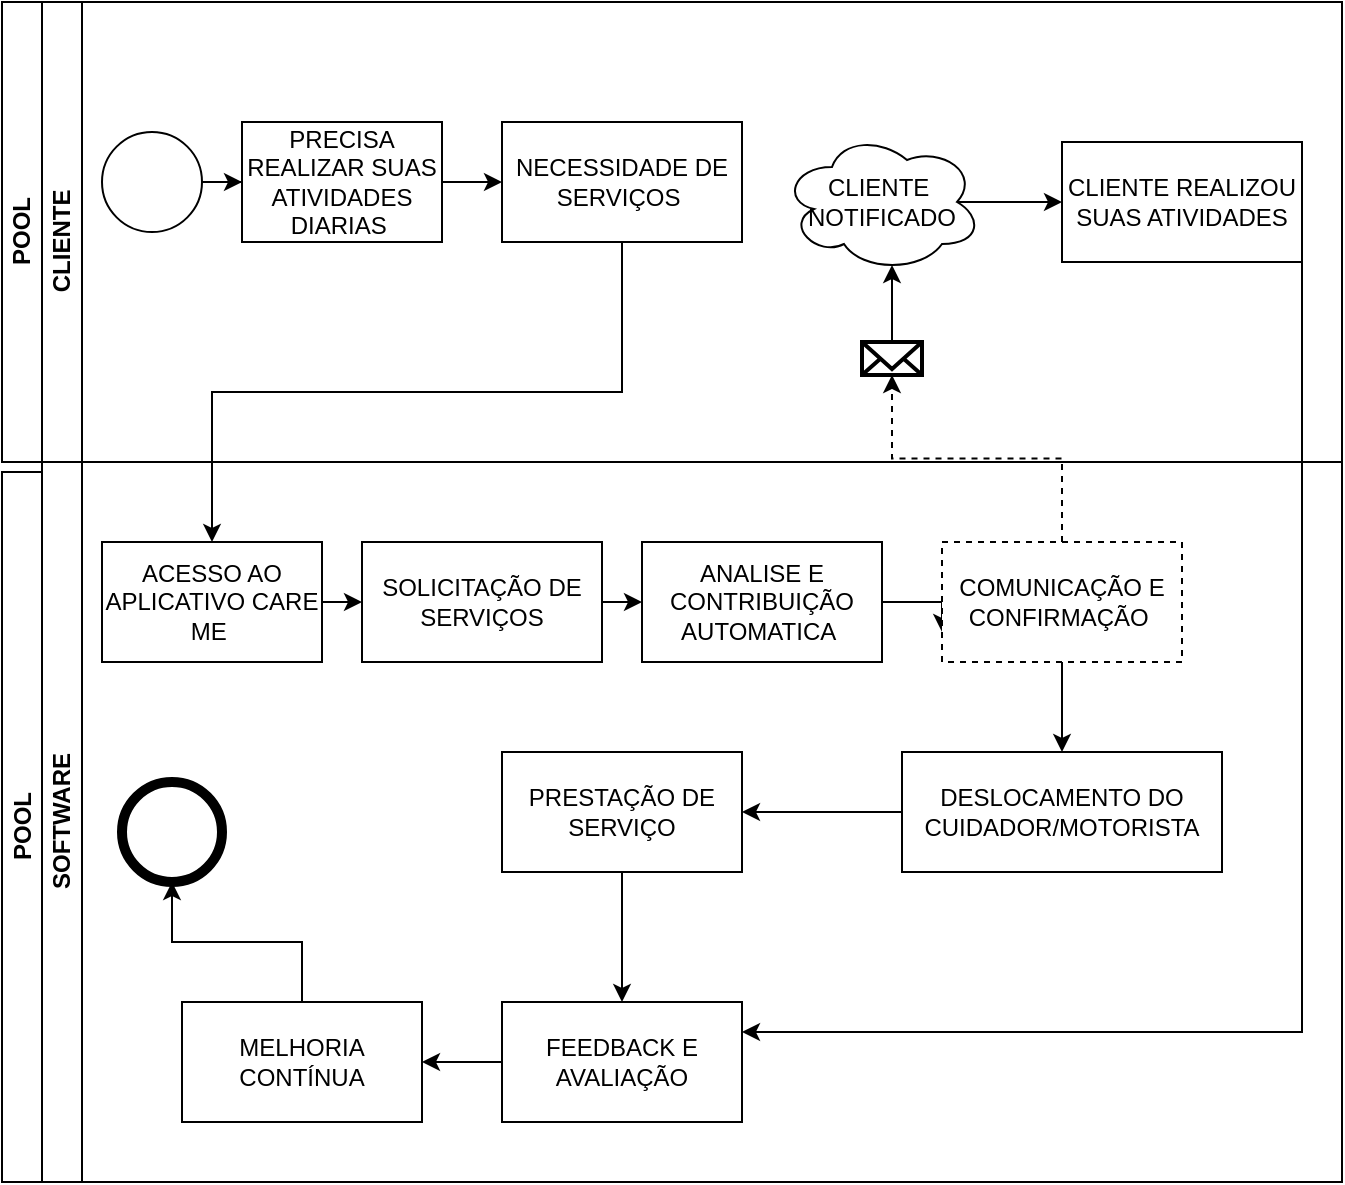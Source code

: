 <mxfile version="24.1.0" type="google">
  <diagram id="prtHgNgQTEPvFCAcTncT" name="Page-1">
    <mxGraphModel grid="1" page="1" gridSize="10" guides="1" tooltips="1" connect="1" arrows="1" fold="1" pageScale="1" pageWidth="827" pageHeight="1169" math="0" shadow="0">
      <root>
        <mxCell id="0" />
        <mxCell id="1" parent="0" />
        <mxCell id="dNxyNK7c78bLwvsdeMH5-19" value="&lt;font style=&quot;vertical-align: inherit;&quot;&gt;&lt;font style=&quot;vertical-align: inherit;&quot;&gt;POOL&lt;/font&gt;&lt;/font&gt;" style="swimlane;html=1;childLayout=stackLayout;resizeParent=1;resizeParentMax=0;horizontal=0;startSize=20;horizontalStack=0;" vertex="1" parent="1">
          <mxGeometry x="120" y="180" width="670" height="230" as="geometry" />
        </mxCell>
        <mxCell id="dNxyNK7c78bLwvsdeMH5-35" style="edgeStyle=orthogonalEdgeStyle;rounded=0;orthogonalLoop=1;jettySize=auto;html=1;endArrow=classic;endFill=1;" edge="1" parent="dNxyNK7c78bLwvsdeMH5-19">
          <mxGeometry relative="1" as="geometry">
            <mxPoint x="300" y="260" as="sourcePoint" />
            <mxPoint x="300" y="260" as="targetPoint" />
          </mxGeometry>
        </mxCell>
        <mxCell id="PkCTNhIn9gS8HxjsYS_O-16" value="&lt;font style=&quot;vertical-align: inherit;&quot;&gt;&lt;font style=&quot;vertical-align: inherit;&quot;&gt;&lt;b&gt;POOL&lt;/b&gt;&lt;/font&gt;&lt;/font&gt;" style="rounded=0;whiteSpace=wrap;html=1;rotation=-90;" vertex="1" parent="1">
          <mxGeometry x="-47.5" y="582.5" width="355" height="20" as="geometry" />
        </mxCell>
        <mxCell id="dNxyNK7c78bLwvsdeMH5-20" value="&amp;nbsp; &amp;nbsp; &amp;nbsp; &amp;nbsp; &amp;nbsp; &amp;nbsp; &amp;nbsp; &amp;nbsp; &amp;nbsp; &amp;nbsp; &amp;nbsp; &amp;nbsp; &amp;nbsp; &amp;nbsp; &amp;nbsp; &amp;nbsp; &amp;nbsp; &amp;nbsp; &amp;nbsp; &amp;nbsp; &amp;nbsp; &amp;nbsp; &amp;nbsp; &amp;nbsp; &amp;nbsp; &amp;nbsp; &amp;nbsp; &amp;nbsp; &amp;nbsp; &amp;nbsp; &amp;nbsp; &amp;nbsp; &amp;nbsp; &amp;nbsp; &amp;nbsp; &amp;nbsp; &amp;nbsp; &amp;nbsp; &amp;nbsp; &amp;nbsp; &amp;nbsp; &amp;nbsp; &amp;nbsp; &amp;nbsp; &amp;nbsp; &amp;nbsp; &amp;nbsp; &amp;nbsp; &amp;nbsp; &amp;nbsp; &amp;nbsp; &amp;nbsp; &amp;nbsp;CLIENTE" style="swimlane;html=1;startSize=20;horizontal=0;" vertex="1" parent="1">
          <mxGeometry x="140" y="180" width="650" height="590" as="geometry" />
        </mxCell>
        <mxCell id="dNxyNK7c78bLwvsdeMH5-25" value="" style="edgeStyle=orthogonalEdgeStyle;rounded=0;orthogonalLoop=1;jettySize=auto;html=1;" edge="1" parent="dNxyNK7c78bLwvsdeMH5-20" source="dNxyNK7c78bLwvsdeMH5-23" target="dNxyNK7c78bLwvsdeMH5-24">
          <mxGeometry relative="1" as="geometry" />
        </mxCell>
        <mxCell id="dNxyNK7c78bLwvsdeMH5-23" value="" style="ellipse;whiteSpace=wrap;html=1;" vertex="1" parent="dNxyNK7c78bLwvsdeMH5-20">
          <mxGeometry x="30" y="65" width="50" height="50" as="geometry" />
        </mxCell>
        <mxCell id="PkCTNhIn9gS8HxjsYS_O-60" style="edgeStyle=orthogonalEdgeStyle;rounded=0;orthogonalLoop=1;jettySize=auto;html=1;exitX=1;exitY=0.5;exitDx=0;exitDy=0;entryX=0;entryY=0.5;entryDx=0;entryDy=0;" edge="1" parent="dNxyNK7c78bLwvsdeMH5-20" source="dNxyNK7c78bLwvsdeMH5-24" target="PkCTNhIn9gS8HxjsYS_O-58">
          <mxGeometry relative="1" as="geometry" />
        </mxCell>
        <mxCell id="dNxyNK7c78bLwvsdeMH5-24" value="&lt;font style=&quot;vertical-align: inherit;&quot;&gt;&lt;font style=&quot;vertical-align: inherit;&quot;&gt;PRECISA REALIZAR SUAS ATIVIDADES DIARIAS&amp;nbsp;&lt;/font&gt;&lt;/font&gt;" style="rounded=0;whiteSpace=wrap;html=1;fontFamily=Helvetica;fontSize=12;fontColor=#000000;align=center;" vertex="1" parent="dNxyNK7c78bLwvsdeMH5-20">
          <mxGeometry x="100" y="60" width="100" height="60" as="geometry" />
        </mxCell>
        <mxCell id="PkCTNhIn9gS8HxjsYS_O-83" style="edgeStyle=orthogonalEdgeStyle;rounded=0;orthogonalLoop=1;jettySize=auto;html=1;exitX=0.5;exitY=1;exitDx=0;exitDy=0;entryX=0.5;entryY=0;entryDx=0;entryDy=0;" edge="1" parent="dNxyNK7c78bLwvsdeMH5-20" source="PkCTNhIn9gS8HxjsYS_O-58" target="PkCTNhIn9gS8HxjsYS_O-21">
          <mxGeometry relative="1" as="geometry" />
        </mxCell>
        <mxCell id="PkCTNhIn9gS8HxjsYS_O-58" value="NECESSIDADE DE SERVIÇOS&amp;nbsp;" style="rounded=0;whiteSpace=wrap;html=1;" vertex="1" parent="dNxyNK7c78bLwvsdeMH5-20">
          <mxGeometry x="230" y="60" width="120" height="60" as="geometry" />
        </mxCell>
        <mxCell id="PkCTNhIn9gS8HxjsYS_O-63" value="" style="html=1;verticalLabelPosition=bottom;align=center;labelBackgroundColor=#ffffff;verticalAlign=top;strokeWidth=2;shadow=0;dashed=0;shape=mxgraph.ios7.icons.mail;" vertex="1" parent="dNxyNK7c78bLwvsdeMH5-20">
          <mxGeometry x="410" y="170" width="30" height="16.5" as="geometry" />
        </mxCell>
        <mxCell id="PkCTNhIn9gS8HxjsYS_O-82" style="edgeStyle=orthogonalEdgeStyle;rounded=0;orthogonalLoop=1;jettySize=auto;html=1;exitX=0.875;exitY=0.5;exitDx=0;exitDy=0;exitPerimeter=0;" edge="1" parent="dNxyNK7c78bLwvsdeMH5-20" source="PkCTNhIn9gS8HxjsYS_O-65" target="PkCTNhIn9gS8HxjsYS_O-74">
          <mxGeometry relative="1" as="geometry" />
        </mxCell>
        <mxCell id="PkCTNhIn9gS8HxjsYS_O-65" value="CLIENTE&amp;nbsp;&lt;div&gt;NOTIFICADO&lt;/div&gt;" style="ellipse;shape=cloud;whiteSpace=wrap;html=1;" vertex="1" parent="dNxyNK7c78bLwvsdeMH5-20">
          <mxGeometry x="370" y="65" width="100" height="70" as="geometry" />
        </mxCell>
        <mxCell id="PkCTNhIn9gS8HxjsYS_O-69" style="edgeStyle=orthogonalEdgeStyle;rounded=0;orthogonalLoop=1;jettySize=auto;html=1;entryX=0.55;entryY=0.95;entryDx=0;entryDy=0;entryPerimeter=0;" edge="1" parent="dNxyNK7c78bLwvsdeMH5-20" source="PkCTNhIn9gS8HxjsYS_O-63" target="PkCTNhIn9gS8HxjsYS_O-65">
          <mxGeometry relative="1" as="geometry" />
        </mxCell>
        <mxCell id="dNxyNK7c78bLwvsdeMH5-21" value="&lt;font style=&quot;vertical-align: inherit;&quot;&gt;&lt;font style=&quot;vertical-align: inherit;&quot;&gt;&lt;font style=&quot;vertical-align: inherit;&quot;&gt;&lt;font style=&quot;vertical-align: inherit;&quot;&gt;&lt;font style=&quot;vertical-align: inherit;&quot;&gt;&lt;font style=&quot;vertical-align: inherit;&quot;&gt;SOFTWARE&lt;/font&gt;&lt;/font&gt;&lt;/font&gt;&lt;/font&gt;&lt;/font&gt;&lt;/font&gt;" style="swimlane;html=1;startSize=20;horizontal=0;" vertex="1" parent="dNxyNK7c78bLwvsdeMH5-20">
          <mxGeometry y="230" width="650" height="360" as="geometry" />
        </mxCell>
        <mxCell id="PkCTNhIn9gS8HxjsYS_O-71" style="edgeStyle=orthogonalEdgeStyle;rounded=0;orthogonalLoop=1;jettySize=auto;html=1;exitX=1;exitY=0.5;exitDx=0;exitDy=0;entryX=0;entryY=0.75;entryDx=0;entryDy=0;" edge="1" parent="dNxyNK7c78bLwvsdeMH5-21" source="PkCTNhIn9gS8HxjsYS_O-20" target="PkCTNhIn9gS8HxjsYS_O-28">
          <mxGeometry relative="1" as="geometry" />
        </mxCell>
        <mxCell id="PkCTNhIn9gS8HxjsYS_O-20" value="ANALISE E CONTRIBUIÇÃO AUTOMATICA&amp;nbsp;" style="rounded=0;whiteSpace=wrap;html=1;" vertex="1" parent="dNxyNK7c78bLwvsdeMH5-21">
          <mxGeometry x="300" y="40" width="120" height="60" as="geometry" />
        </mxCell>
        <mxCell id="PkCTNhIn9gS8HxjsYS_O-77" style="edgeStyle=orthogonalEdgeStyle;rounded=0;orthogonalLoop=1;jettySize=auto;html=1;" edge="1" parent="dNxyNK7c78bLwvsdeMH5-21" source="PkCTNhIn9gS8HxjsYS_O-28" target="PkCTNhIn9gS8HxjsYS_O-30">
          <mxGeometry relative="1" as="geometry" />
        </mxCell>
        <mxCell id="PkCTNhIn9gS8HxjsYS_O-28" value="COMUNICAÇÃO E CONFIRMAÇÃO&amp;nbsp;" style="rounded=0;whiteSpace=wrap;html=1;dashed=1;" vertex="1" parent="dNxyNK7c78bLwvsdeMH5-21">
          <mxGeometry x="450" y="40" width="120" height="60" as="geometry" />
        </mxCell>
        <mxCell id="PkCTNhIn9gS8HxjsYS_O-30" value="DESLOCAMENTO DO CUIDADOR/MOTORISTA" style="rounded=0;whiteSpace=wrap;html=1;" vertex="1" parent="dNxyNK7c78bLwvsdeMH5-21">
          <mxGeometry x="430" y="145" width="160" height="60" as="geometry" />
        </mxCell>
        <mxCell id="PkCTNhIn9gS8HxjsYS_O-34" value="PRESTAÇÃO DE SERVIÇO" style="rounded=0;whiteSpace=wrap;html=1;" vertex="1" parent="dNxyNK7c78bLwvsdeMH5-21">
          <mxGeometry x="230" y="145" width="120" height="60" as="geometry" />
        </mxCell>
        <mxCell id="PkCTNhIn9gS8HxjsYS_O-33" style="edgeStyle=orthogonalEdgeStyle;rounded=0;orthogonalLoop=1;jettySize=auto;html=1;" edge="1" parent="dNxyNK7c78bLwvsdeMH5-21" source="PkCTNhIn9gS8HxjsYS_O-30" target="PkCTNhIn9gS8HxjsYS_O-34">
          <mxGeometry relative="1" as="geometry">
            <mxPoint x="470" y="130" as="targetPoint" />
          </mxGeometry>
        </mxCell>
        <mxCell id="PkCTNhIn9gS8HxjsYS_O-81" style="edgeStyle=orthogonalEdgeStyle;rounded=0;orthogonalLoop=1;jettySize=auto;html=1;" edge="1" parent="dNxyNK7c78bLwvsdeMH5-21" source="PkCTNhIn9gS8HxjsYS_O-36" target="PkCTNhIn9gS8HxjsYS_O-39">
          <mxGeometry relative="1" as="geometry" />
        </mxCell>
        <mxCell id="PkCTNhIn9gS8HxjsYS_O-36" value="FEEDBACK E AVALIAÇÃO" style="rounded=0;whiteSpace=wrap;html=1;" vertex="1" parent="dNxyNK7c78bLwvsdeMH5-21">
          <mxGeometry x="230" y="270" width="120" height="60" as="geometry" />
        </mxCell>
        <mxCell id="PkCTNhIn9gS8HxjsYS_O-35" style="edgeStyle=orthogonalEdgeStyle;rounded=0;orthogonalLoop=1;jettySize=auto;html=1;" edge="1" parent="dNxyNK7c78bLwvsdeMH5-21" source="PkCTNhIn9gS8HxjsYS_O-34" target="PkCTNhIn9gS8HxjsYS_O-36">
          <mxGeometry relative="1" as="geometry">
            <mxPoint x="360" y="160" as="targetPoint" />
          </mxGeometry>
        </mxCell>
        <mxCell id="PkCTNhIn9gS8HxjsYS_O-86" style="edgeStyle=orthogonalEdgeStyle;rounded=0;orthogonalLoop=1;jettySize=auto;html=1;exitX=0.5;exitY=0;exitDx=0;exitDy=0;" edge="1" parent="dNxyNK7c78bLwvsdeMH5-21" source="PkCTNhIn9gS8HxjsYS_O-39" target="PkCTNhIn9gS8HxjsYS_O-84">
          <mxGeometry relative="1" as="geometry" />
        </mxCell>
        <mxCell id="PkCTNhIn9gS8HxjsYS_O-39" value="MELHORIA CONTÍNUA" style="rounded=0;whiteSpace=wrap;html=1;" vertex="1" parent="dNxyNK7c78bLwvsdeMH5-21">
          <mxGeometry x="70" y="270" width="120" height="60" as="geometry" />
        </mxCell>
        <mxCell id="PkCTNhIn9gS8HxjsYS_O-56" style="edgeStyle=orthogonalEdgeStyle;rounded=0;orthogonalLoop=1;jettySize=auto;html=1;exitX=1;exitY=0.5;exitDx=0;exitDy=0;entryX=0;entryY=0.5;entryDx=0;entryDy=0;" edge="1" parent="dNxyNK7c78bLwvsdeMH5-21" source="PkCTNhIn9gS8HxjsYS_O-21" target="PkCTNhIn9gS8HxjsYS_O-22">
          <mxGeometry relative="1" as="geometry" />
        </mxCell>
        <mxCell id="PkCTNhIn9gS8HxjsYS_O-21" value="ACESSO AO APLICATIVO CARE ME&amp;nbsp;" style="rounded=0;whiteSpace=wrap;html=1;" vertex="1" parent="dNxyNK7c78bLwvsdeMH5-21">
          <mxGeometry x="30" y="40" width="110" height="60" as="geometry" />
        </mxCell>
        <mxCell id="PkCTNhIn9gS8HxjsYS_O-70" style="edgeStyle=orthogonalEdgeStyle;rounded=0;orthogonalLoop=1;jettySize=auto;html=1;exitX=1;exitY=0.5;exitDx=0;exitDy=0;entryX=0;entryY=0.5;entryDx=0;entryDy=0;" edge="1" parent="dNxyNK7c78bLwvsdeMH5-21" source="PkCTNhIn9gS8HxjsYS_O-22" target="PkCTNhIn9gS8HxjsYS_O-20">
          <mxGeometry relative="1" as="geometry" />
        </mxCell>
        <mxCell id="PkCTNhIn9gS8HxjsYS_O-22" value="SOLICITAÇÃO DE SERVIÇOS" style="rounded=0;whiteSpace=wrap;html=1;" vertex="1" parent="dNxyNK7c78bLwvsdeMH5-21">
          <mxGeometry x="160" y="40" width="120" height="60" as="geometry" />
        </mxCell>
        <mxCell id="PkCTNhIn9gS8HxjsYS_O-84" value="" style="ellipse;whiteSpace=wrap;html=1;aspect=fixed;strokeWidth=5;" vertex="1" parent="dNxyNK7c78bLwvsdeMH5-21">
          <mxGeometry x="40" y="160" width="50" height="50" as="geometry" />
        </mxCell>
        <mxCell id="PkCTNhIn9gS8HxjsYS_O-64" style="edgeStyle=orthogonalEdgeStyle;rounded=0;orthogonalLoop=1;jettySize=auto;html=1;exitX=0.5;exitY=0;exitDx=0;exitDy=0;dashed=1;" edge="1" parent="dNxyNK7c78bLwvsdeMH5-20" source="PkCTNhIn9gS8HxjsYS_O-28" target="PkCTNhIn9gS8HxjsYS_O-63">
          <mxGeometry relative="1" as="geometry" />
        </mxCell>
        <mxCell id="PkCTNhIn9gS8HxjsYS_O-80" style="edgeStyle=orthogonalEdgeStyle;rounded=0;orthogonalLoop=1;jettySize=auto;html=1;exitX=1;exitY=1;exitDx=0;exitDy=0;entryX=1;entryY=0.25;entryDx=0;entryDy=0;" edge="1" parent="dNxyNK7c78bLwvsdeMH5-20" source="PkCTNhIn9gS8HxjsYS_O-74" target="PkCTNhIn9gS8HxjsYS_O-36">
          <mxGeometry relative="1" as="geometry" />
        </mxCell>
        <mxCell id="PkCTNhIn9gS8HxjsYS_O-74" value="CLIENTE REALIZOU SUAS ATIVIDADES" style="rounded=0;whiteSpace=wrap;html=1;" vertex="1" parent="dNxyNK7c78bLwvsdeMH5-20">
          <mxGeometry x="510" y="70" width="120" height="60" as="geometry" />
        </mxCell>
      </root>
    </mxGraphModel>
  </diagram>
</mxfile>
